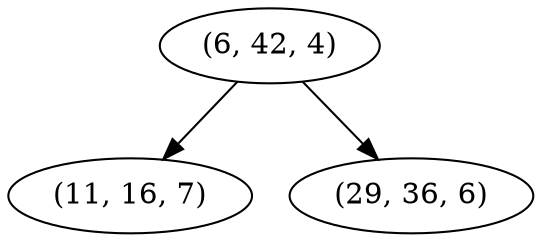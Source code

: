 digraph tree {
    "(6, 42, 4)";
    "(11, 16, 7)";
    "(29, 36, 6)";
    "(6, 42, 4)" -> "(11, 16, 7)";
    "(6, 42, 4)" -> "(29, 36, 6)";
}
